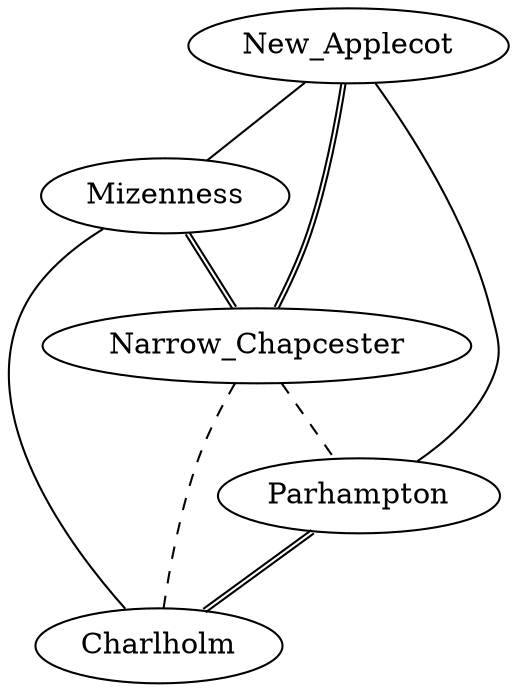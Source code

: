 graph Towns {
	Mizenness
	Narrow_Chapcester
	New_Applecot
	Parhampton
	Charlholm

	Mizenness -- Narrow_Chapcester [color="black:black"]
	New_Applecot -- Narrow_Chapcester [color="black:black"]
	New_Applecot -- Mizenness
	New_Applecot -- Parhampton
	Mizenness -- Charlholm
	Parhampton -- Charlholm [color="black:black"]
	Charlholm -- Narrow_Chapcester [style="dashed"]
	Narrow_Chapcester -- Parhampton [style="dashed"]
}